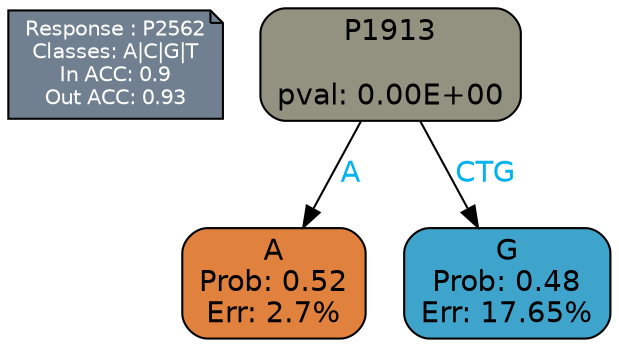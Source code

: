digraph Tree {
node [shape=box, style="filled, rounded", color="black", fontname=helvetica] ;
graph [ranksep=equally, splines=polylines, bgcolor=transparent, dpi=600] ;
edge [fontname=helvetica] ;
LEGEND [label="Response : P2562
Classes: A|C|G|T
In ACC: 0.9
Out ACC: 0.93
",shape=note,align=left,style=filled,fillcolor="slategray",fontcolor="white",fontsize=10];1 [label="P1913

pval: 0.00E+00", fillcolor="#939281"] ;
2 [label="A
Prob: 0.52
Err: 2.7%", fillcolor="#e0813d"] ;
3 [label="G
Prob: 0.48
Err: 17.65%", fillcolor="#3fa4cb"] ;
1 -> 2 [label="A",fontcolor=deepskyblue2] ;
1 -> 3 [label="CTG",fontcolor=deepskyblue2] ;
{rank = same; 2;3;}{rank = same; LEGEND;1;}}